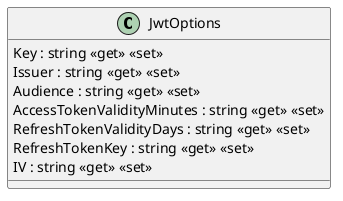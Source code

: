 @startuml
class JwtOptions {
    Key : string <<get>> <<set>>
    Issuer : string <<get>> <<set>>
    Audience : string <<get>> <<set>>
    AccessTokenValidityMinutes : string <<get>> <<set>>
    RefreshTokenValidityDays : string <<get>> <<set>>
    RefreshTokenKey : string <<get>> <<set>>
    IV : string <<get>> <<set>>
}
@enduml
